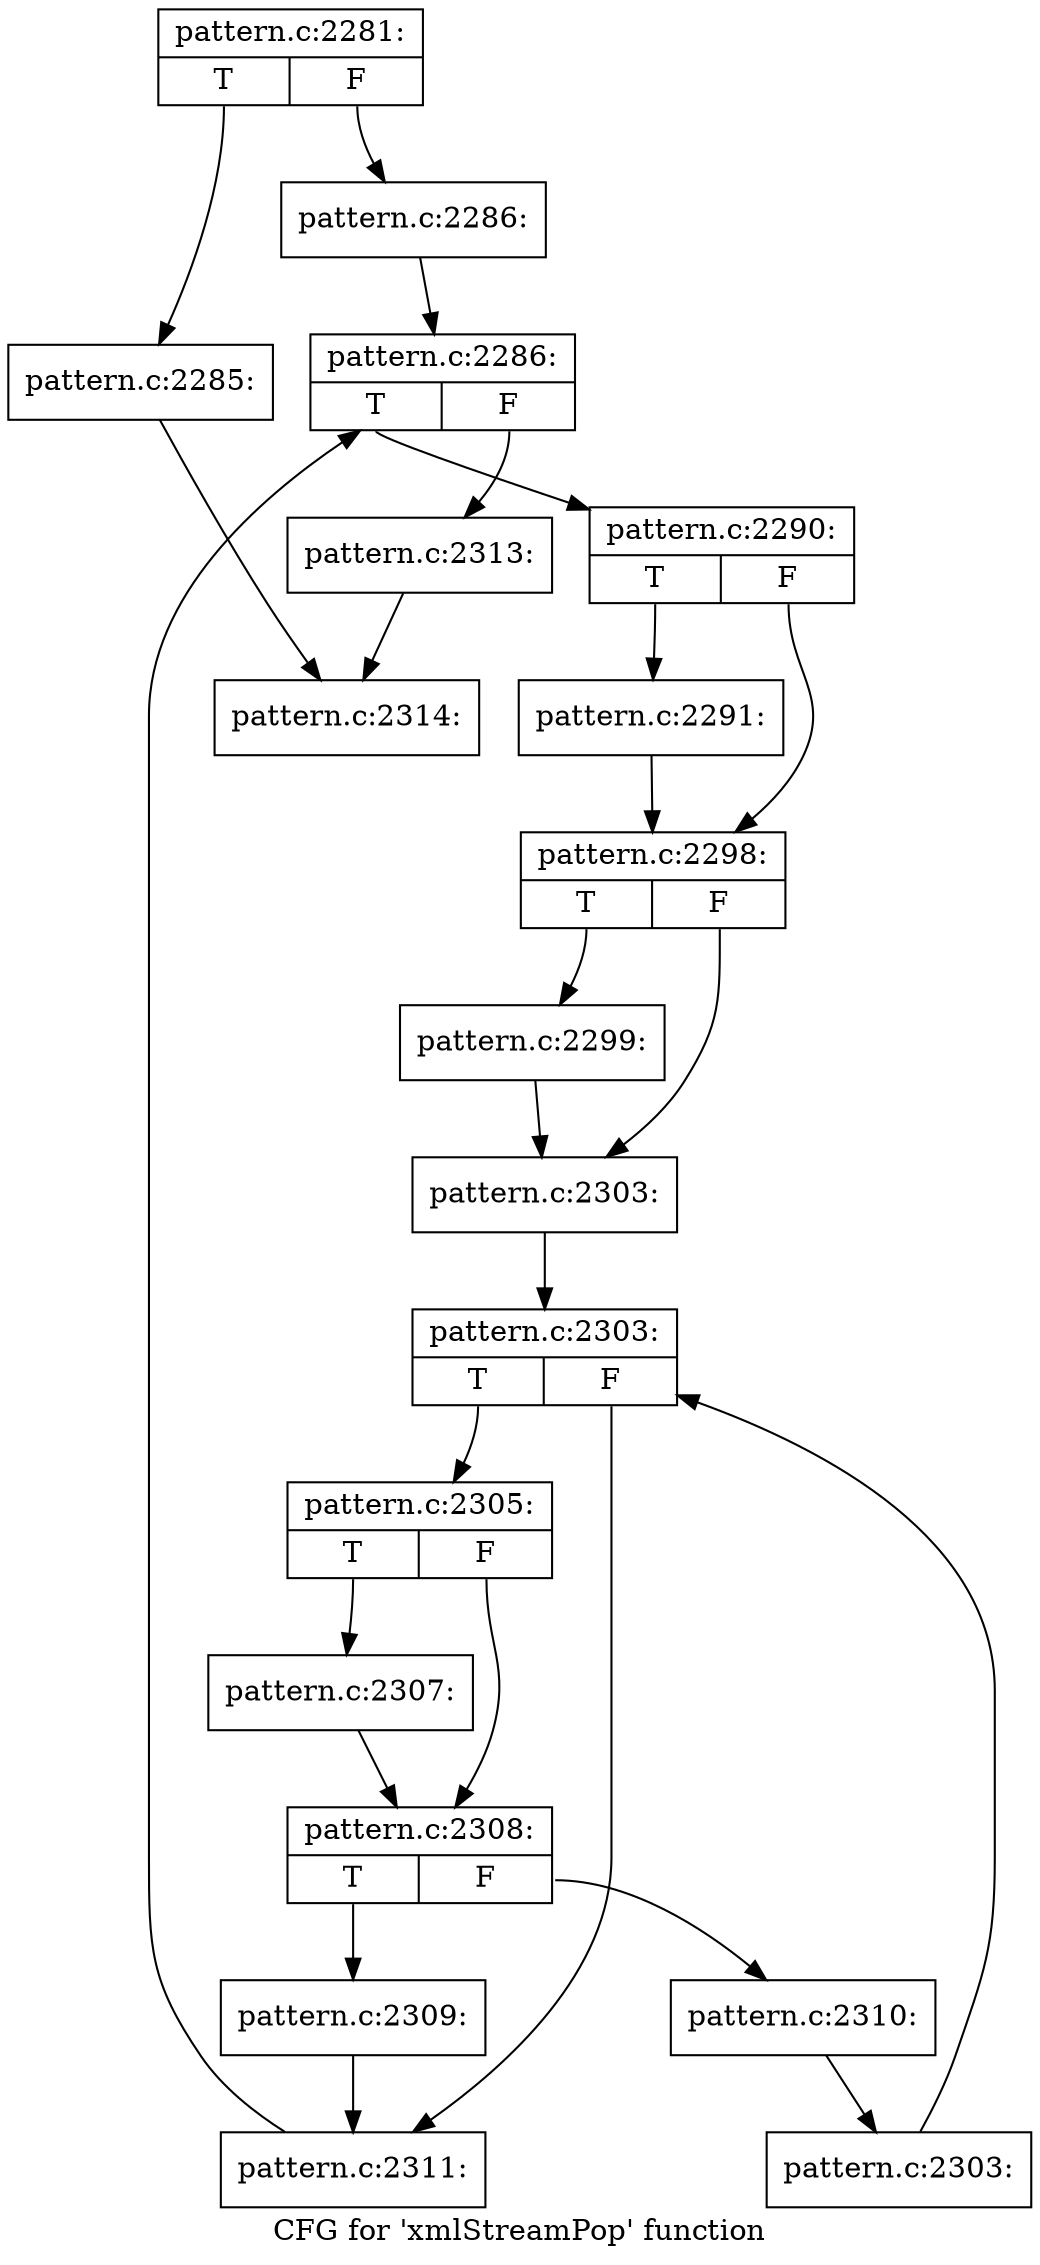 digraph "CFG for 'xmlStreamPop' function" {
	label="CFG for 'xmlStreamPop' function";

	Node0x55c8a1081cc0 [shape=record,label="{pattern.c:2281:|{<s0>T|<s1>F}}"];
	Node0x55c8a1081cc0:s0 -> Node0x55c8a1105530;
	Node0x55c8a1081cc0:s1 -> Node0x55c8a1105580;
	Node0x55c8a1105530 [shape=record,label="{pattern.c:2285:}"];
	Node0x55c8a1105530 -> Node0x55c8a11049b0;
	Node0x55c8a1105580 [shape=record,label="{pattern.c:2286:}"];
	Node0x55c8a1105580 -> Node0x55c8a11059d0;
	Node0x55c8a11059d0 [shape=record,label="{pattern.c:2286:|{<s0>T|<s1>F}}"];
	Node0x55c8a11059d0:s0 -> Node0x55c8a1105d90;
	Node0x55c8a11059d0:s1 -> Node0x55c8a1105bb0;
	Node0x55c8a1105d90 [shape=record,label="{pattern.c:2290:|{<s0>T|<s1>F}}"];
	Node0x55c8a1105d90:s0 -> Node0x55c8a1105f40;
	Node0x55c8a1105d90:s1 -> Node0x55c8a1105f90;
	Node0x55c8a1105f40 [shape=record,label="{pattern.c:2291:}"];
	Node0x55c8a1105f40 -> Node0x55c8a1105f90;
	Node0x55c8a1105f90 [shape=record,label="{pattern.c:2298:|{<s0>T|<s1>F}}"];
	Node0x55c8a1105f90:s0 -> Node0x55c8a11065c0;
	Node0x55c8a1105f90:s1 -> Node0x55c8a1106610;
	Node0x55c8a11065c0 [shape=record,label="{pattern.c:2299:}"];
	Node0x55c8a11065c0 -> Node0x55c8a1106610;
	Node0x55c8a1106610 [shape=record,label="{pattern.c:2303:}"];
	Node0x55c8a1106610 -> Node0x55c8a11072c0;
	Node0x55c8a11072c0 [shape=record,label="{pattern.c:2303:|{<s0>T|<s1>F}}"];
	Node0x55c8a11072c0:s0 -> Node0x55c8a11075a0;
	Node0x55c8a11072c0:s1 -> Node0x55c8a1106980;
	Node0x55c8a11075a0 [shape=record,label="{pattern.c:2305:|{<s0>T|<s1>F}}"];
	Node0x55c8a11075a0:s0 -> Node0x55c8a1107dd0;
	Node0x55c8a11075a0:s1 -> Node0x55c8a1107e20;
	Node0x55c8a1107dd0 [shape=record,label="{pattern.c:2307:}"];
	Node0x55c8a1107dd0 -> Node0x55c8a1107e20;
	Node0x55c8a1107e20 [shape=record,label="{pattern.c:2308:|{<s0>T|<s1>F}}"];
	Node0x55c8a1107e20:s0 -> Node0x55c8a1108620;
	Node0x55c8a1107e20:s1 -> Node0x55c8a1108670;
	Node0x55c8a1108620 [shape=record,label="{pattern.c:2309:}"];
	Node0x55c8a1108620 -> Node0x55c8a1106980;
	Node0x55c8a1108670 [shape=record,label="{pattern.c:2310:}"];
	Node0x55c8a1108670 -> Node0x55c8a1107510;
	Node0x55c8a1107510 [shape=record,label="{pattern.c:2303:}"];
	Node0x55c8a1107510 -> Node0x55c8a11072c0;
	Node0x55c8a1106980 [shape=record,label="{pattern.c:2311:}"];
	Node0x55c8a1106980 -> Node0x55c8a11059d0;
	Node0x55c8a1105bb0 [shape=record,label="{pattern.c:2313:}"];
	Node0x55c8a1105bb0 -> Node0x55c8a11049b0;
	Node0x55c8a11049b0 [shape=record,label="{pattern.c:2314:}"];
}
